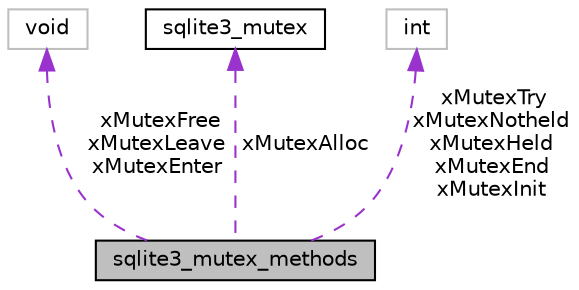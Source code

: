 digraph "sqlite3_mutex_methods"
{
 // LATEX_PDF_SIZE
  edge [fontname="Helvetica",fontsize="10",labelfontname="Helvetica",labelfontsize="10"];
  node [fontname="Helvetica",fontsize="10",shape=record];
  Node1 [label="sqlite3_mutex_methods",height=0.2,width=0.4,color="black", fillcolor="grey75", style="filled", fontcolor="black",tooltip=" "];
  Node2 -> Node1 [dir="back",color="darkorchid3",fontsize="10",style="dashed",label=" xMutexFree\nxMutexLeave\nxMutexEnter" ];
  Node2 [label="void",height=0.2,width=0.4,color="grey75", fillcolor="white", style="filled",tooltip=" "];
  Node3 -> Node1 [dir="back",color="darkorchid3",fontsize="10",style="dashed",label=" xMutexAlloc" ];
  Node3 [label="sqlite3_mutex",height=0.2,width=0.4,color="black", fillcolor="white", style="filled",URL="$structsqlite3__mutex.html",tooltip=" "];
  Node4 -> Node1 [dir="back",color="darkorchid3",fontsize="10",style="dashed",label=" xMutexTry\nxMutexNotheld\nxMutexHeld\nxMutexEnd\nxMutexInit" ];
  Node4 [label="int",height=0.2,width=0.4,color="grey75", fillcolor="white", style="filled",tooltip=" "];
}
